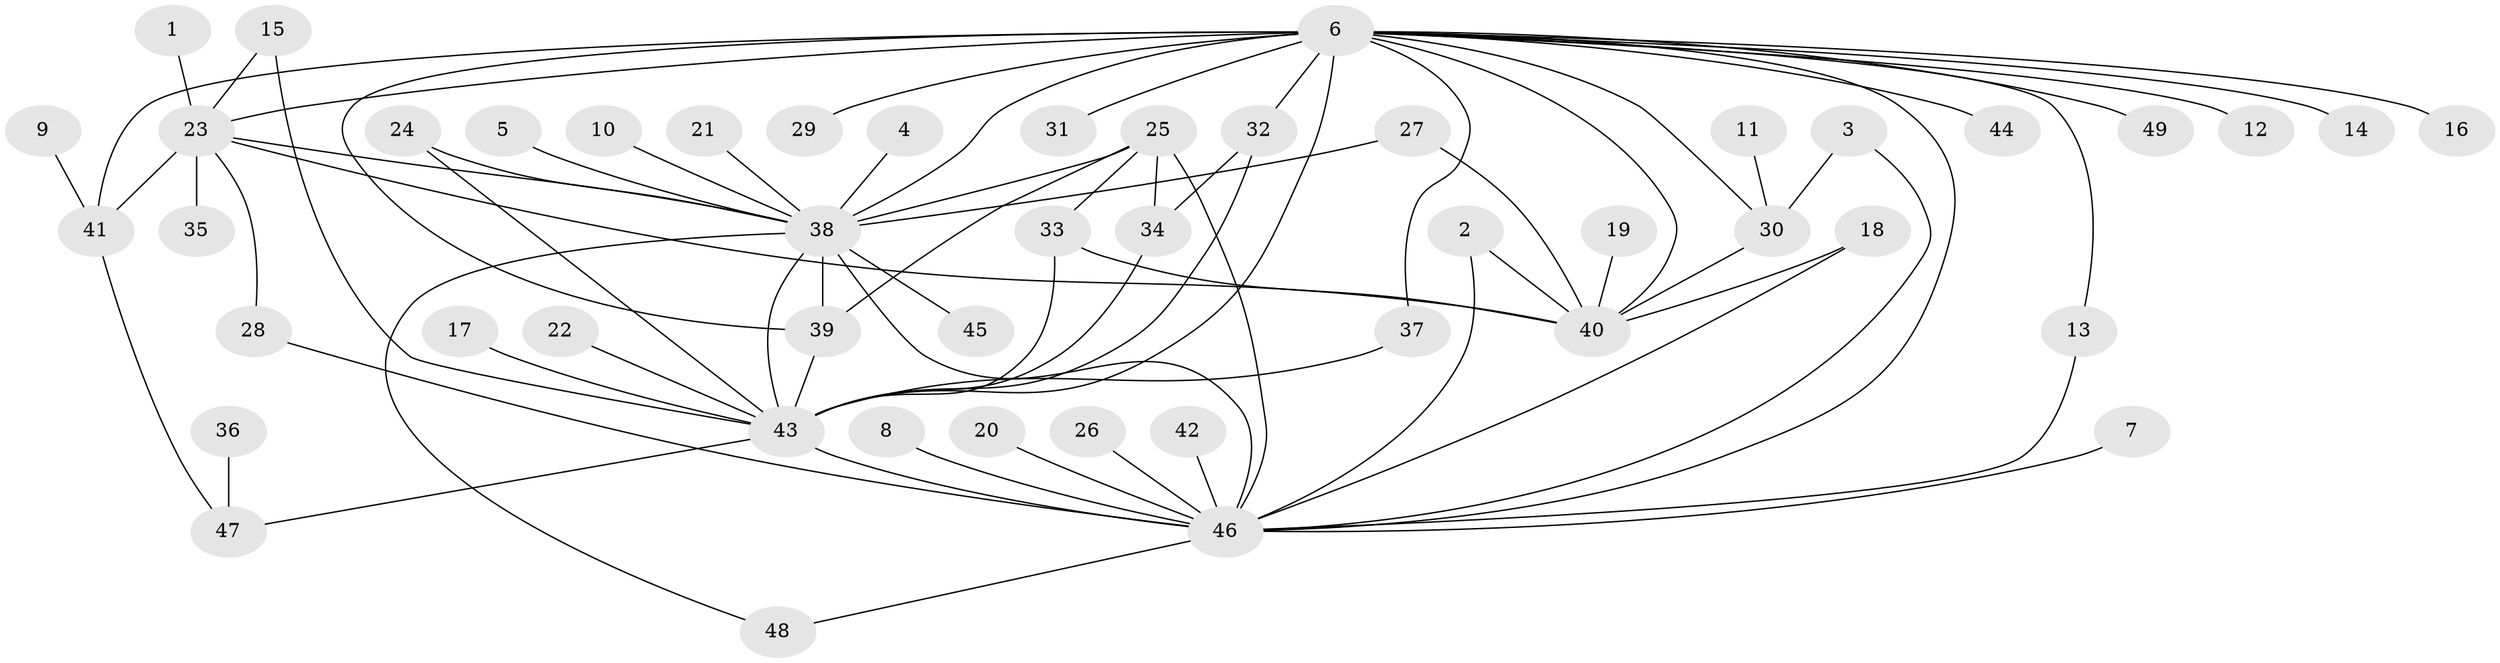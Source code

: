 // original degree distribution, {21: 0.010309278350515464, 12: 0.020618556701030927, 10: 0.020618556701030927, 1: 0.4639175257731959, 9: 0.010309278350515464, 7: 0.010309278350515464, 18: 0.010309278350515464, 4: 0.061855670103092786, 2: 0.24742268041237114, 8: 0.010309278350515464, 6: 0.010309278350515464, 11: 0.010309278350515464, 3: 0.09278350515463918, 5: 0.020618556701030927}
// Generated by graph-tools (version 1.1) at 2025/26/03/09/25 03:26:06]
// undirected, 49 vertices, 75 edges
graph export_dot {
graph [start="1"]
  node [color=gray90,style=filled];
  1;
  2;
  3;
  4;
  5;
  6;
  7;
  8;
  9;
  10;
  11;
  12;
  13;
  14;
  15;
  16;
  17;
  18;
  19;
  20;
  21;
  22;
  23;
  24;
  25;
  26;
  27;
  28;
  29;
  30;
  31;
  32;
  33;
  34;
  35;
  36;
  37;
  38;
  39;
  40;
  41;
  42;
  43;
  44;
  45;
  46;
  47;
  48;
  49;
  1 -- 23 [weight=1.0];
  2 -- 40 [weight=1.0];
  2 -- 46 [weight=1.0];
  3 -- 30 [weight=1.0];
  3 -- 46 [weight=1.0];
  4 -- 38 [weight=1.0];
  5 -- 38 [weight=1.0];
  6 -- 12 [weight=1.0];
  6 -- 13 [weight=1.0];
  6 -- 14 [weight=1.0];
  6 -- 16 [weight=2.0];
  6 -- 23 [weight=2.0];
  6 -- 29 [weight=1.0];
  6 -- 30 [weight=1.0];
  6 -- 31 [weight=1.0];
  6 -- 32 [weight=1.0];
  6 -- 37 [weight=1.0];
  6 -- 38 [weight=2.0];
  6 -- 39 [weight=1.0];
  6 -- 40 [weight=1.0];
  6 -- 41 [weight=1.0];
  6 -- 43 [weight=4.0];
  6 -- 44 [weight=1.0];
  6 -- 46 [weight=1.0];
  6 -- 49 [weight=1.0];
  7 -- 46 [weight=1.0];
  8 -- 46 [weight=1.0];
  9 -- 41 [weight=1.0];
  10 -- 38 [weight=1.0];
  11 -- 30 [weight=1.0];
  13 -- 46 [weight=1.0];
  15 -- 23 [weight=1.0];
  15 -- 43 [weight=1.0];
  17 -- 43 [weight=1.0];
  18 -- 40 [weight=1.0];
  18 -- 46 [weight=1.0];
  19 -- 40 [weight=1.0];
  20 -- 46 [weight=1.0];
  21 -- 38 [weight=1.0];
  22 -- 43 [weight=1.0];
  23 -- 28 [weight=1.0];
  23 -- 35 [weight=1.0];
  23 -- 38 [weight=1.0];
  23 -- 40 [weight=1.0];
  23 -- 41 [weight=1.0];
  24 -- 38 [weight=1.0];
  24 -- 43 [weight=1.0];
  25 -- 33 [weight=1.0];
  25 -- 34 [weight=1.0];
  25 -- 38 [weight=1.0];
  25 -- 39 [weight=1.0];
  25 -- 46 [weight=1.0];
  26 -- 46 [weight=1.0];
  27 -- 38 [weight=1.0];
  27 -- 40 [weight=1.0];
  28 -- 46 [weight=1.0];
  30 -- 40 [weight=1.0];
  32 -- 34 [weight=1.0];
  32 -- 43 [weight=1.0];
  33 -- 40 [weight=1.0];
  33 -- 43 [weight=2.0];
  34 -- 43 [weight=1.0];
  36 -- 47 [weight=1.0];
  37 -- 43 [weight=1.0];
  38 -- 39 [weight=2.0];
  38 -- 43 [weight=1.0];
  38 -- 45 [weight=1.0];
  38 -- 46 [weight=1.0];
  38 -- 48 [weight=1.0];
  39 -- 43 [weight=1.0];
  41 -- 47 [weight=1.0];
  42 -- 46 [weight=1.0];
  43 -- 46 [weight=2.0];
  43 -- 47 [weight=1.0];
  46 -- 48 [weight=1.0];
}
